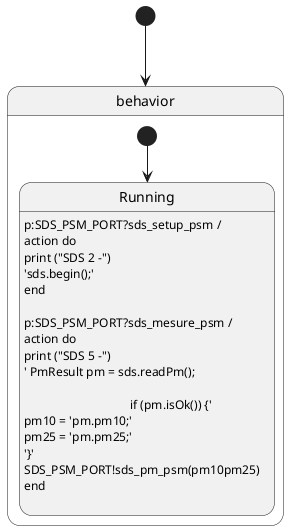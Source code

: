 @startuml
skinparam defaultTextAlignment left
[*] --> behavior
state behavior{
state Running{
	Running : p:SDS_PSM_PORT?sds_setup_psm / \naction do \nprint ("SDS 2 -")\n'sds.begin();'\nend\n
	Running : p:SDS_PSM_PORT?sds_mesure_psm / \naction do \nprint ("SDS 5 -")\n' PmResult pm = sds.readPm();\r\n\t\t\t\t  if (pm.isOk()) {'\npm10 = 'pm.pm10;'\npm25 = 'pm.pm25;'\n'}'\nSDS_PSM_PORT!sds_pm_psm(pm10pm25)\nend\n
}
[*] --> Running
}
@enduml
